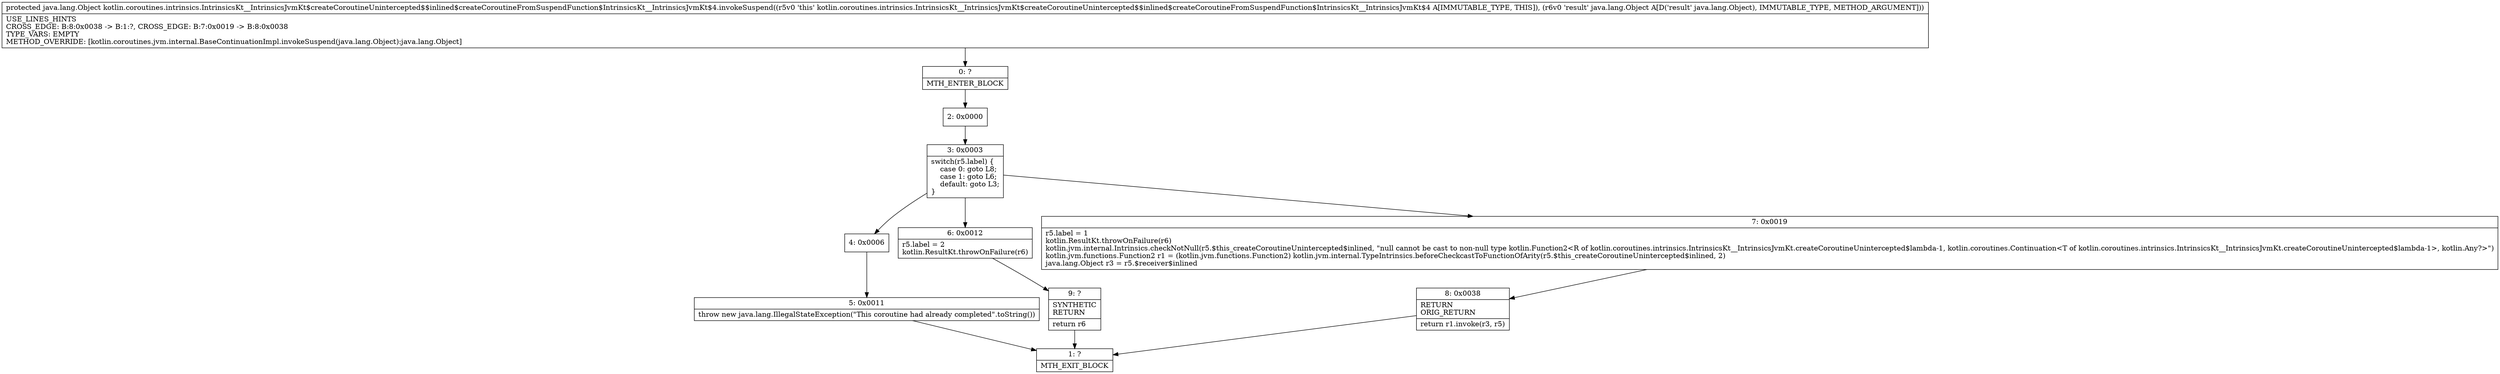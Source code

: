 digraph "CFG forkotlin.coroutines.intrinsics.IntrinsicsKt__IntrinsicsJvmKt$createCoroutineUnintercepted$$inlined$createCoroutineFromSuspendFunction$IntrinsicsKt__IntrinsicsJvmKt$4.invokeSuspend(Ljava\/lang\/Object;)Ljava\/lang\/Object;" {
Node_0 [shape=record,label="{0\:\ ?|MTH_ENTER_BLOCK\l}"];
Node_2 [shape=record,label="{2\:\ 0x0000}"];
Node_3 [shape=record,label="{3\:\ 0x0003|switch(r5.label) \{\l    case 0: goto L8;\l    case 1: goto L6;\l    default: goto L3;\l\}\l}"];
Node_4 [shape=record,label="{4\:\ 0x0006}"];
Node_5 [shape=record,label="{5\:\ 0x0011|throw new java.lang.IllegalStateException(\"This coroutine had already completed\".toString())\l}"];
Node_1 [shape=record,label="{1\:\ ?|MTH_EXIT_BLOCK\l}"];
Node_6 [shape=record,label="{6\:\ 0x0012|r5.label = 2\lkotlin.ResultKt.throwOnFailure(r6)\l}"];
Node_9 [shape=record,label="{9\:\ ?|SYNTHETIC\lRETURN\l|return r6\l}"];
Node_7 [shape=record,label="{7\:\ 0x0019|r5.label = 1\lkotlin.ResultKt.throwOnFailure(r6)\lkotlin.jvm.internal.Intrinsics.checkNotNull(r5.$this_createCoroutineUnintercepted$inlined, \"null cannot be cast to non\-null type kotlin.Function2\<R of kotlin.coroutines.intrinsics.IntrinsicsKt__IntrinsicsJvmKt.createCoroutineUnintercepted$lambda\-1, kotlin.coroutines.Continuation\<T of kotlin.coroutines.intrinsics.IntrinsicsKt__IntrinsicsJvmKt.createCoroutineUnintercepted$lambda\-1\>, kotlin.Any?\>\")\lkotlin.jvm.functions.Function2 r1 = (kotlin.jvm.functions.Function2) kotlin.jvm.internal.TypeIntrinsics.beforeCheckcastToFunctionOfArity(r5.$this_createCoroutineUnintercepted$inlined, 2)\ljava.lang.Object r3 = r5.$receiver$inlined\l}"];
Node_8 [shape=record,label="{8\:\ 0x0038|RETURN\lORIG_RETURN\l|return r1.invoke(r3, r5)\l}"];
MethodNode[shape=record,label="{protected java.lang.Object kotlin.coroutines.intrinsics.IntrinsicsKt__IntrinsicsJvmKt$createCoroutineUnintercepted$$inlined$createCoroutineFromSuspendFunction$IntrinsicsKt__IntrinsicsJvmKt$4.invokeSuspend((r5v0 'this' kotlin.coroutines.intrinsics.IntrinsicsKt__IntrinsicsJvmKt$createCoroutineUnintercepted$$inlined$createCoroutineFromSuspendFunction$IntrinsicsKt__IntrinsicsJvmKt$4 A[IMMUTABLE_TYPE, THIS]), (r6v0 'result' java.lang.Object A[D('result' java.lang.Object), IMMUTABLE_TYPE, METHOD_ARGUMENT]))  | USE_LINES_HINTS\lCROSS_EDGE: B:8:0x0038 \-\> B:1:?, CROSS_EDGE: B:7:0x0019 \-\> B:8:0x0038\lTYPE_VARS: EMPTY\lMETHOD_OVERRIDE: [kotlin.coroutines.jvm.internal.BaseContinuationImpl.invokeSuspend(java.lang.Object):java.lang.Object]\l}"];
MethodNode -> Node_0;Node_0 -> Node_2;
Node_2 -> Node_3;
Node_3 -> Node_4;
Node_3 -> Node_6;
Node_3 -> Node_7;
Node_4 -> Node_5;
Node_5 -> Node_1;
Node_6 -> Node_9;
Node_9 -> Node_1;
Node_7 -> Node_8;
Node_8 -> Node_1;
}

